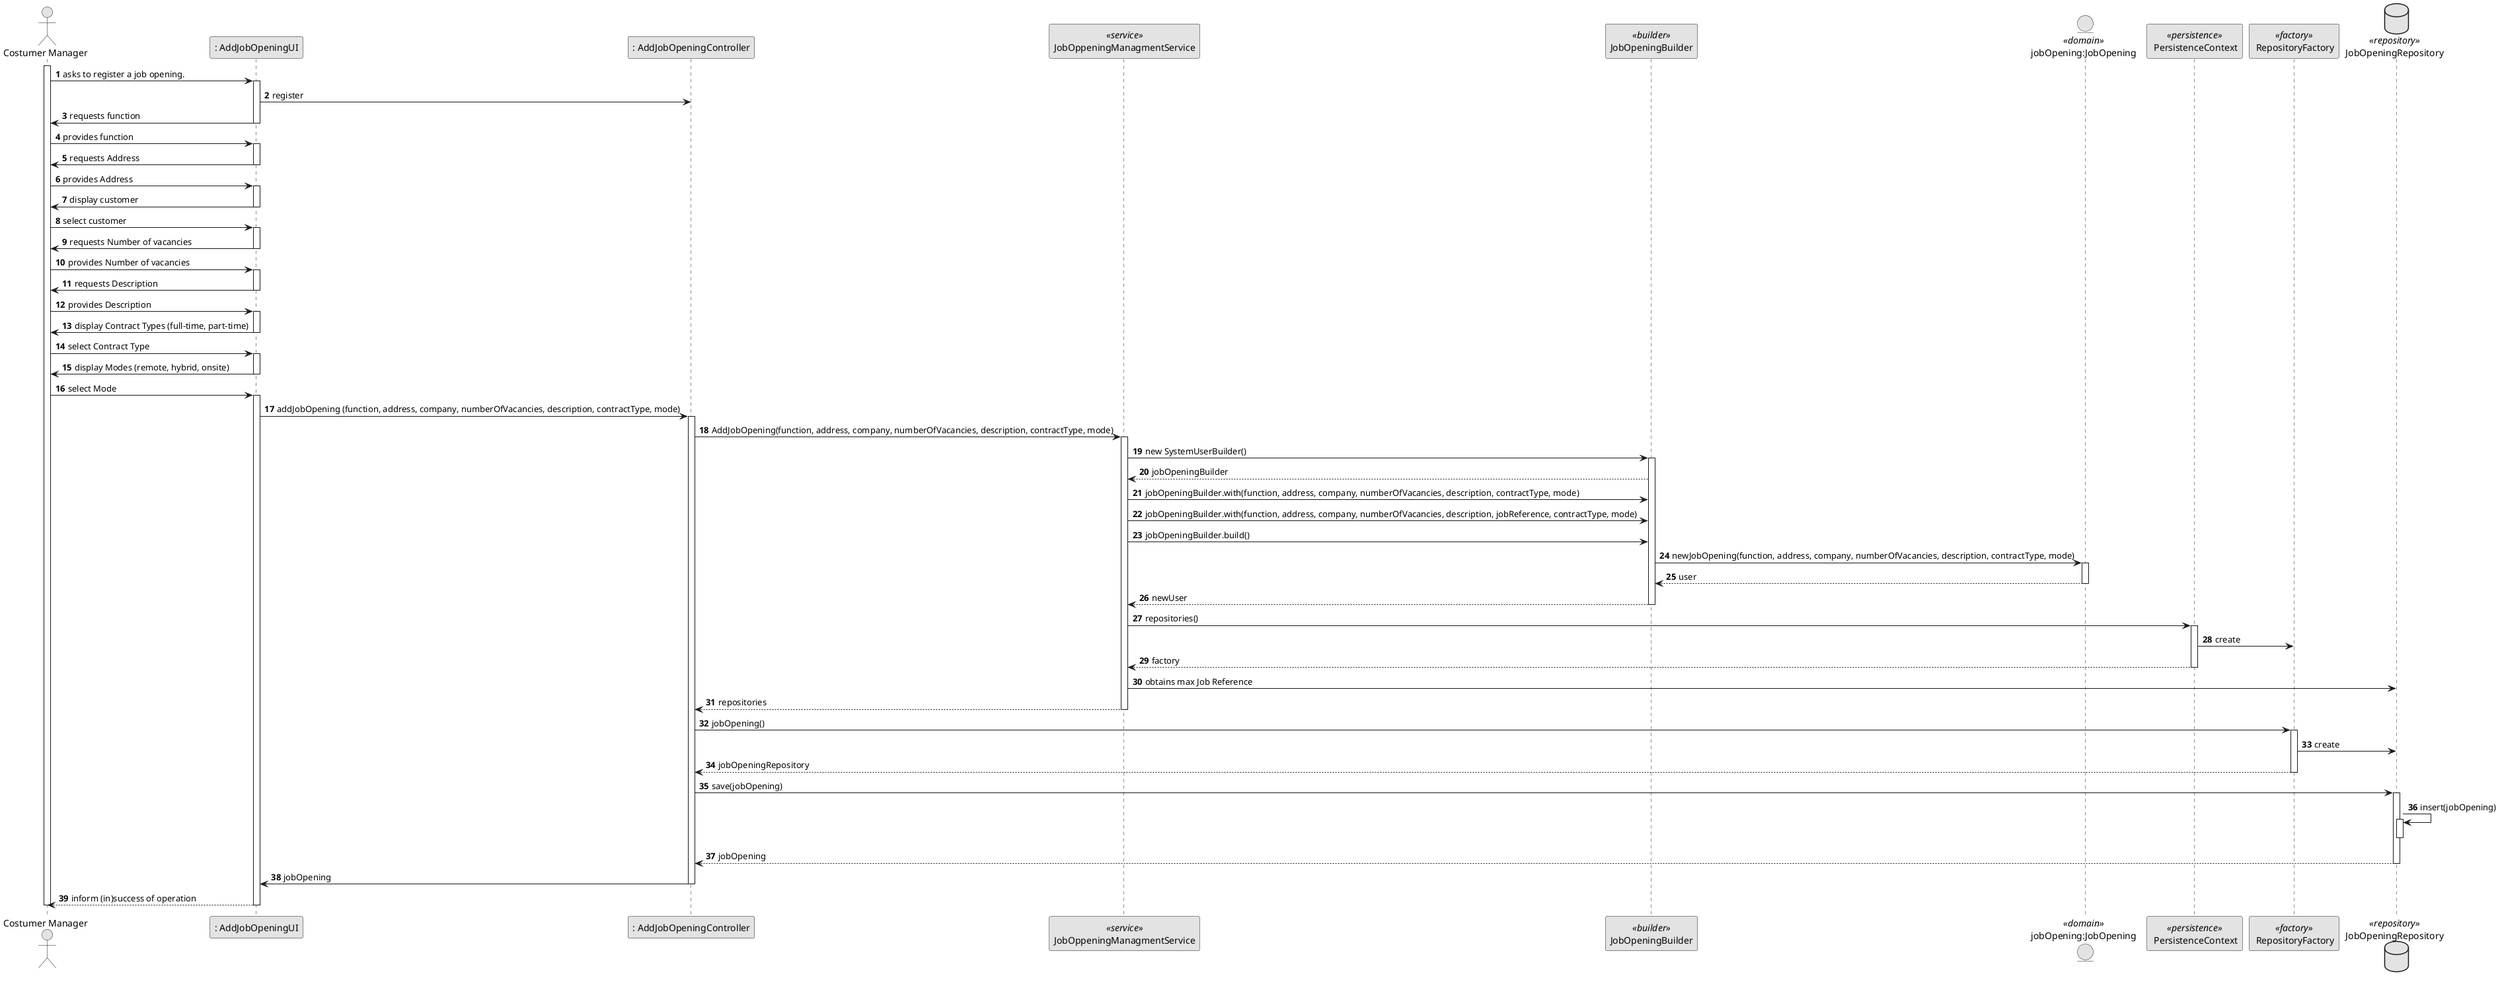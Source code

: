 @startuml
skinparam monochrome true
skinparam packageStyle rectangle
skinparam shadowing false

autonumber

'hide footbox
actor "Costumer Manager" as CM
participant ": AddJobOpeningUI" as UI


participant ": AddJobOpeningController" as Controller
participant JobOppeningManagmentService as Service <<service>>
participant JobOpeningBuilder as Builder <<builder>>


entity "jobOpening:JobOpening" as Domain <<domain>>
participant " PersistenceContext" as Persistence <<persistence>>
participant " RepositoryFactory" as Factory <<factory>>
database JobOpeningRepository as Repository <<repository>>



activate CM
CM -> UI : asks to register a job opening.

activate UI
    UI -> Controller: register
UI -> CM : requests function
deactivate UI

CM-> UI : provides function


activate UI
UI -> CM : requests Address
deactivate UI

CM-> UI : provides Address


activate UI
UI -> CM : display customer
deactivate UI

CM-> UI : select customer


activate UI
UI -> CM : requests Number of vacancies
deactivate UI

CM-> UI : provides Number of vacancies


activate UI
UI -> CM : requests Description
deactivate UI

CM-> UI : provides Description


activate UI
UI -> CM : display Contract Types (full-time, part-time)
deactivate UI

CM-> UI : select Contract Type


activate UI
UI -> CM : display Modes (remote, hybrid, onsite)
deactivate UI

CM-> UI : select Mode


activate UI

UI -> Controller : addJobOpening (function, address, company, numberOfVacancies, description, contractType, mode)

activate Controller
Controller -> Service: AddJobOpening(function, address, company, numberOfVacancies, description, contractType, mode)
activate Service

Service -> Builder: new SystemUserBuilder()


 activate Builder
  Builder --> Service : jobOpeningBuilder

  Service -> Builder: jobOpeningBuilder.with(function, address, company, numberOfVacancies, description, contractType, mode)
 Service -> Builder: jobOpeningBuilder.with(function, address, company, numberOfVacancies, description, jobReference, contractType, mode)
 Service -> Builder: jobOpeningBuilder.build()

 Builder -> Domain : newJobOpening(function, address, company, numberOfVacancies, description, contractType, mode)
 activate Domain
 Domain --> Builder: user
 deactivate Domain
 Builder --> Service: newUser
 deactivate Builder
 Service -> Persistence: repositories()
activate Persistence

 Persistence -> Factory: create

 Persistence --> Service: factory
 deactivate Persistence

 Service -> Repository: obtains max Job Reference

Service --> Controller: repositories
 deactivate Service

 Controller -> Factory: jobOpening()
 activate Factory
 Factory -> Repository: create
Factory --> Controller: jobOpeningRepository
deactivate Factory


Controller->Repository:save(jobOpening)
activate Repository
 Repository->Repository:insert(jobOpening)
 activate Repository
deactivate Repository
  Repository-->Controller: jobOpening
  deactivate Repository
Controller->UI: jobOpening
deactivate Controller

 UI-->CM: inform (in)success of operation
deactivate UI
deactivate CM


@enduml